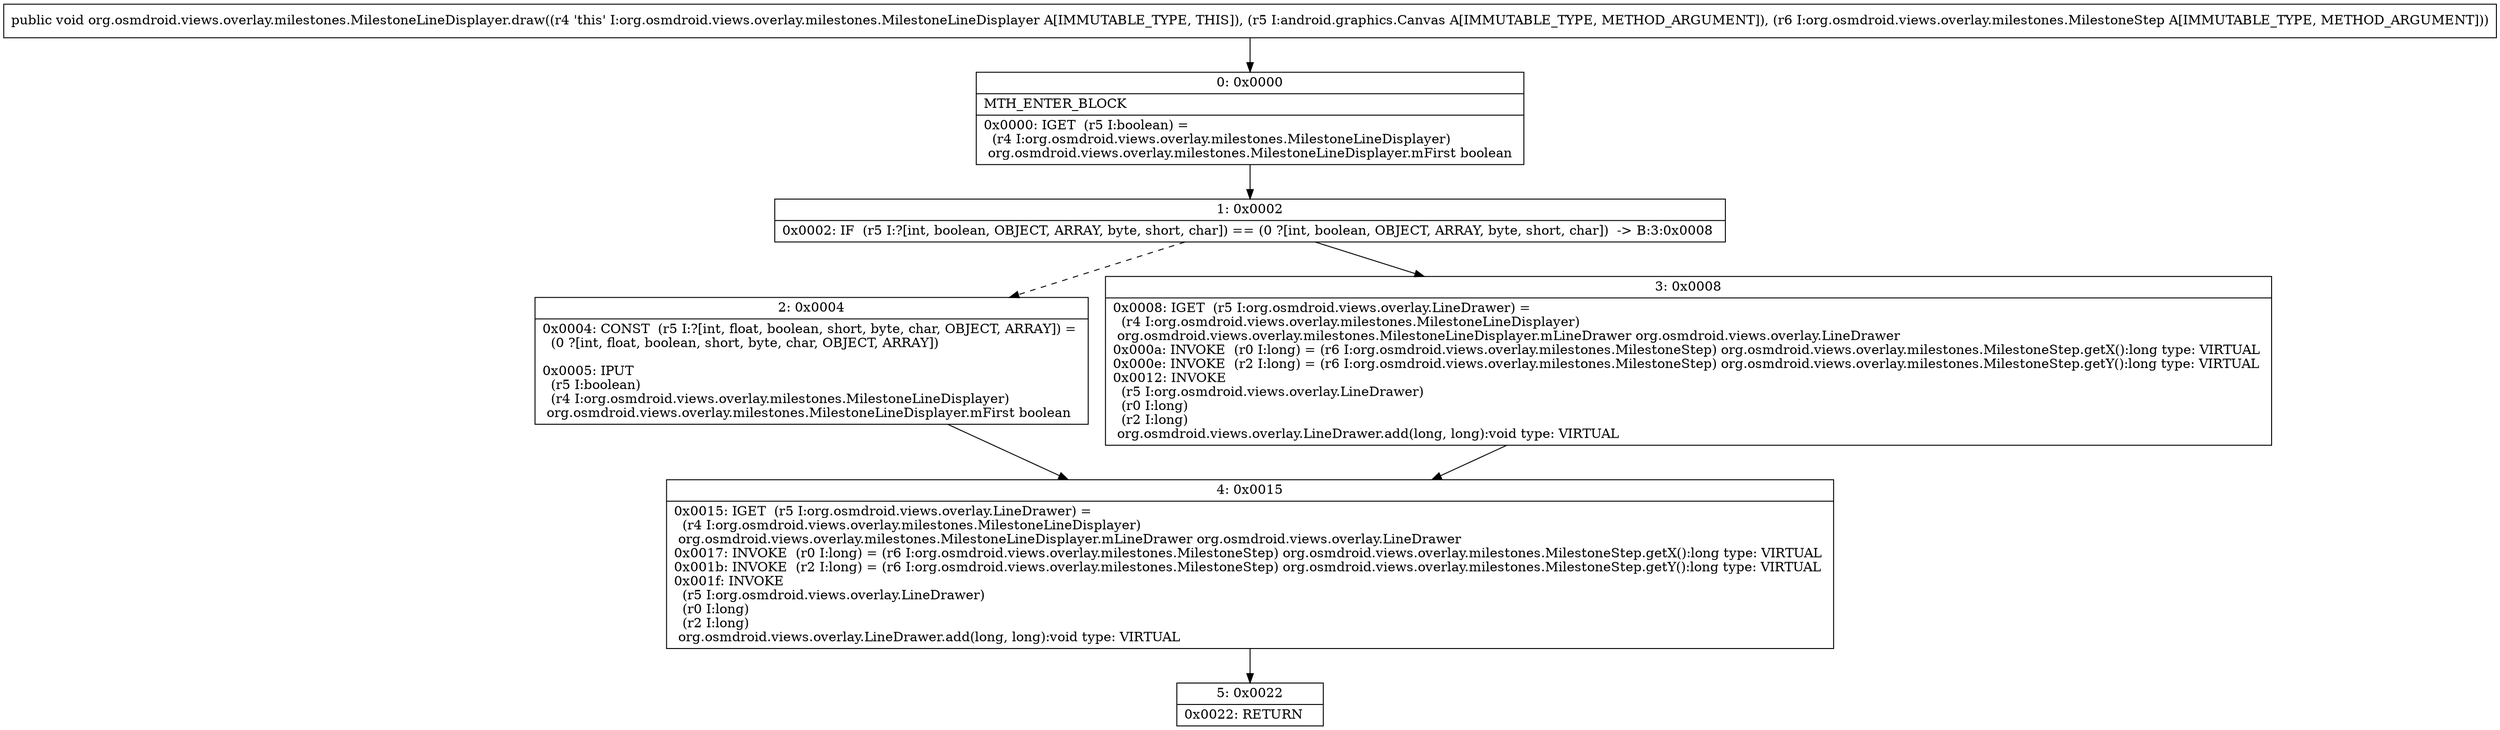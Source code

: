 digraph "CFG fororg.osmdroid.views.overlay.milestones.MilestoneLineDisplayer.draw(Landroid\/graphics\/Canvas;Lorg\/osmdroid\/views\/overlay\/milestones\/MilestoneStep;)V" {
Node_0 [shape=record,label="{0\:\ 0x0000|MTH_ENTER_BLOCK\l|0x0000: IGET  (r5 I:boolean) = \l  (r4 I:org.osmdroid.views.overlay.milestones.MilestoneLineDisplayer)\l org.osmdroid.views.overlay.milestones.MilestoneLineDisplayer.mFirst boolean \l}"];
Node_1 [shape=record,label="{1\:\ 0x0002|0x0002: IF  (r5 I:?[int, boolean, OBJECT, ARRAY, byte, short, char]) == (0 ?[int, boolean, OBJECT, ARRAY, byte, short, char])  \-\> B:3:0x0008 \l}"];
Node_2 [shape=record,label="{2\:\ 0x0004|0x0004: CONST  (r5 I:?[int, float, boolean, short, byte, char, OBJECT, ARRAY]) = \l  (0 ?[int, float, boolean, short, byte, char, OBJECT, ARRAY])\l \l0x0005: IPUT  \l  (r5 I:boolean)\l  (r4 I:org.osmdroid.views.overlay.milestones.MilestoneLineDisplayer)\l org.osmdroid.views.overlay.milestones.MilestoneLineDisplayer.mFirst boolean \l}"];
Node_3 [shape=record,label="{3\:\ 0x0008|0x0008: IGET  (r5 I:org.osmdroid.views.overlay.LineDrawer) = \l  (r4 I:org.osmdroid.views.overlay.milestones.MilestoneLineDisplayer)\l org.osmdroid.views.overlay.milestones.MilestoneLineDisplayer.mLineDrawer org.osmdroid.views.overlay.LineDrawer \l0x000a: INVOKE  (r0 I:long) = (r6 I:org.osmdroid.views.overlay.milestones.MilestoneStep) org.osmdroid.views.overlay.milestones.MilestoneStep.getX():long type: VIRTUAL \l0x000e: INVOKE  (r2 I:long) = (r6 I:org.osmdroid.views.overlay.milestones.MilestoneStep) org.osmdroid.views.overlay.milestones.MilestoneStep.getY():long type: VIRTUAL \l0x0012: INVOKE  \l  (r5 I:org.osmdroid.views.overlay.LineDrawer)\l  (r0 I:long)\l  (r2 I:long)\l org.osmdroid.views.overlay.LineDrawer.add(long, long):void type: VIRTUAL \l}"];
Node_4 [shape=record,label="{4\:\ 0x0015|0x0015: IGET  (r5 I:org.osmdroid.views.overlay.LineDrawer) = \l  (r4 I:org.osmdroid.views.overlay.milestones.MilestoneLineDisplayer)\l org.osmdroid.views.overlay.milestones.MilestoneLineDisplayer.mLineDrawer org.osmdroid.views.overlay.LineDrawer \l0x0017: INVOKE  (r0 I:long) = (r6 I:org.osmdroid.views.overlay.milestones.MilestoneStep) org.osmdroid.views.overlay.milestones.MilestoneStep.getX():long type: VIRTUAL \l0x001b: INVOKE  (r2 I:long) = (r6 I:org.osmdroid.views.overlay.milestones.MilestoneStep) org.osmdroid.views.overlay.milestones.MilestoneStep.getY():long type: VIRTUAL \l0x001f: INVOKE  \l  (r5 I:org.osmdroid.views.overlay.LineDrawer)\l  (r0 I:long)\l  (r2 I:long)\l org.osmdroid.views.overlay.LineDrawer.add(long, long):void type: VIRTUAL \l}"];
Node_5 [shape=record,label="{5\:\ 0x0022|0x0022: RETURN   \l}"];
MethodNode[shape=record,label="{public void org.osmdroid.views.overlay.milestones.MilestoneLineDisplayer.draw((r4 'this' I:org.osmdroid.views.overlay.milestones.MilestoneLineDisplayer A[IMMUTABLE_TYPE, THIS]), (r5 I:android.graphics.Canvas A[IMMUTABLE_TYPE, METHOD_ARGUMENT]), (r6 I:org.osmdroid.views.overlay.milestones.MilestoneStep A[IMMUTABLE_TYPE, METHOD_ARGUMENT])) }"];
MethodNode -> Node_0;
Node_0 -> Node_1;
Node_1 -> Node_2[style=dashed];
Node_1 -> Node_3;
Node_2 -> Node_4;
Node_3 -> Node_4;
Node_4 -> Node_5;
}

